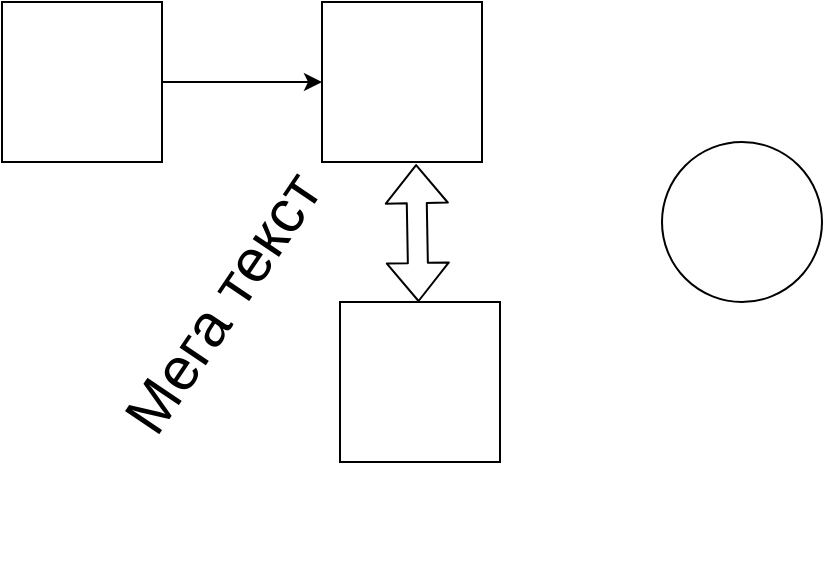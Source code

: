 <mxfile version="10.7.5" type="github"><diagram id="4Ro7-zaFBpL1dnS4aytV" name="Page-1"><mxGraphModel dx="754" dy="437" grid="1" gridSize="10" guides="1" tooltips="1" connect="1" arrows="1" fold="1" page="1" pageScale="1" pageWidth="827" pageHeight="1169" math="0" shadow="0"><root><mxCell id="0"/><mxCell id="1" parent="0"/><mxCell id="ZoL4KQlUWgyn9CmLvHV1-4" value="" style="edgeStyle=orthogonalEdgeStyle;rounded=0;orthogonalLoop=1;jettySize=auto;html=1;" parent="1" source="ZoL4KQlUWgyn9CmLvHV1-1" target="ZoL4KQlUWgyn9CmLvHV1-3" edge="1"><mxGeometry relative="1" as="geometry"/></mxCell><mxCell id="ZoL4KQlUWgyn9CmLvHV1-1" value="" style="whiteSpace=wrap;html=1;aspect=fixed;" parent="1" vertex="1"><mxGeometry x="70" y="80" width="80" height="80" as="geometry"/></mxCell><mxCell id="ZoL4KQlUWgyn9CmLvHV1-3" value="" style="whiteSpace=wrap;html=1;aspect=fixed;" parent="1" vertex="1"><mxGeometry x="230" y="80" width="80" height="80" as="geometry"/></mxCell><mxCell id="ZoL4KQlUWgyn9CmLvHV1-2" value="" style="whiteSpace=wrap;html=1;aspect=fixed;" parent="1" vertex="1"><mxGeometry x="239" y="230" width="80" height="80" as="geometry"/></mxCell><mxCell id="ZoL4KQlUWgyn9CmLvHV1-5" value="" style="shape=flexArrow;endArrow=classic;startArrow=classic;html=1;entryX=0.588;entryY=1.013;entryDx=0;entryDy=0;entryPerimeter=0;" parent="1" source="ZoL4KQlUWgyn9CmLvHV1-2" target="ZoL4KQlUWgyn9CmLvHV1-3" edge="1"><mxGeometry width="50" height="50" relative="1" as="geometry"><mxPoint x="70" y="380" as="sourcePoint"/><mxPoint x="90" y="310" as="targetPoint"/></mxGeometry></mxCell><mxCell id="ZoL4KQlUWgyn9CmLvHV1-6" value="&lt;font style=&quot;font-size: 30px&quot;&gt;Мега текст&lt;/font&gt;" style="text;html=1;strokeColor=none;fillColor=none;align=center;verticalAlign=middle;whiteSpace=wrap;rounded=0;rotation=-56;" parent="1" vertex="1"><mxGeometry x="30" y="200" width="300" height="60" as="geometry"/></mxCell><mxCell id="CW46itHJdqX5c2O_OQNF-1" value="" style="ellipse;whiteSpace=wrap;html=1;aspect=fixed;" vertex="1" parent="1"><mxGeometry x="400" y="150" width="80" height="80" as="geometry"/></mxCell></root></mxGraphModel></diagram></mxfile>